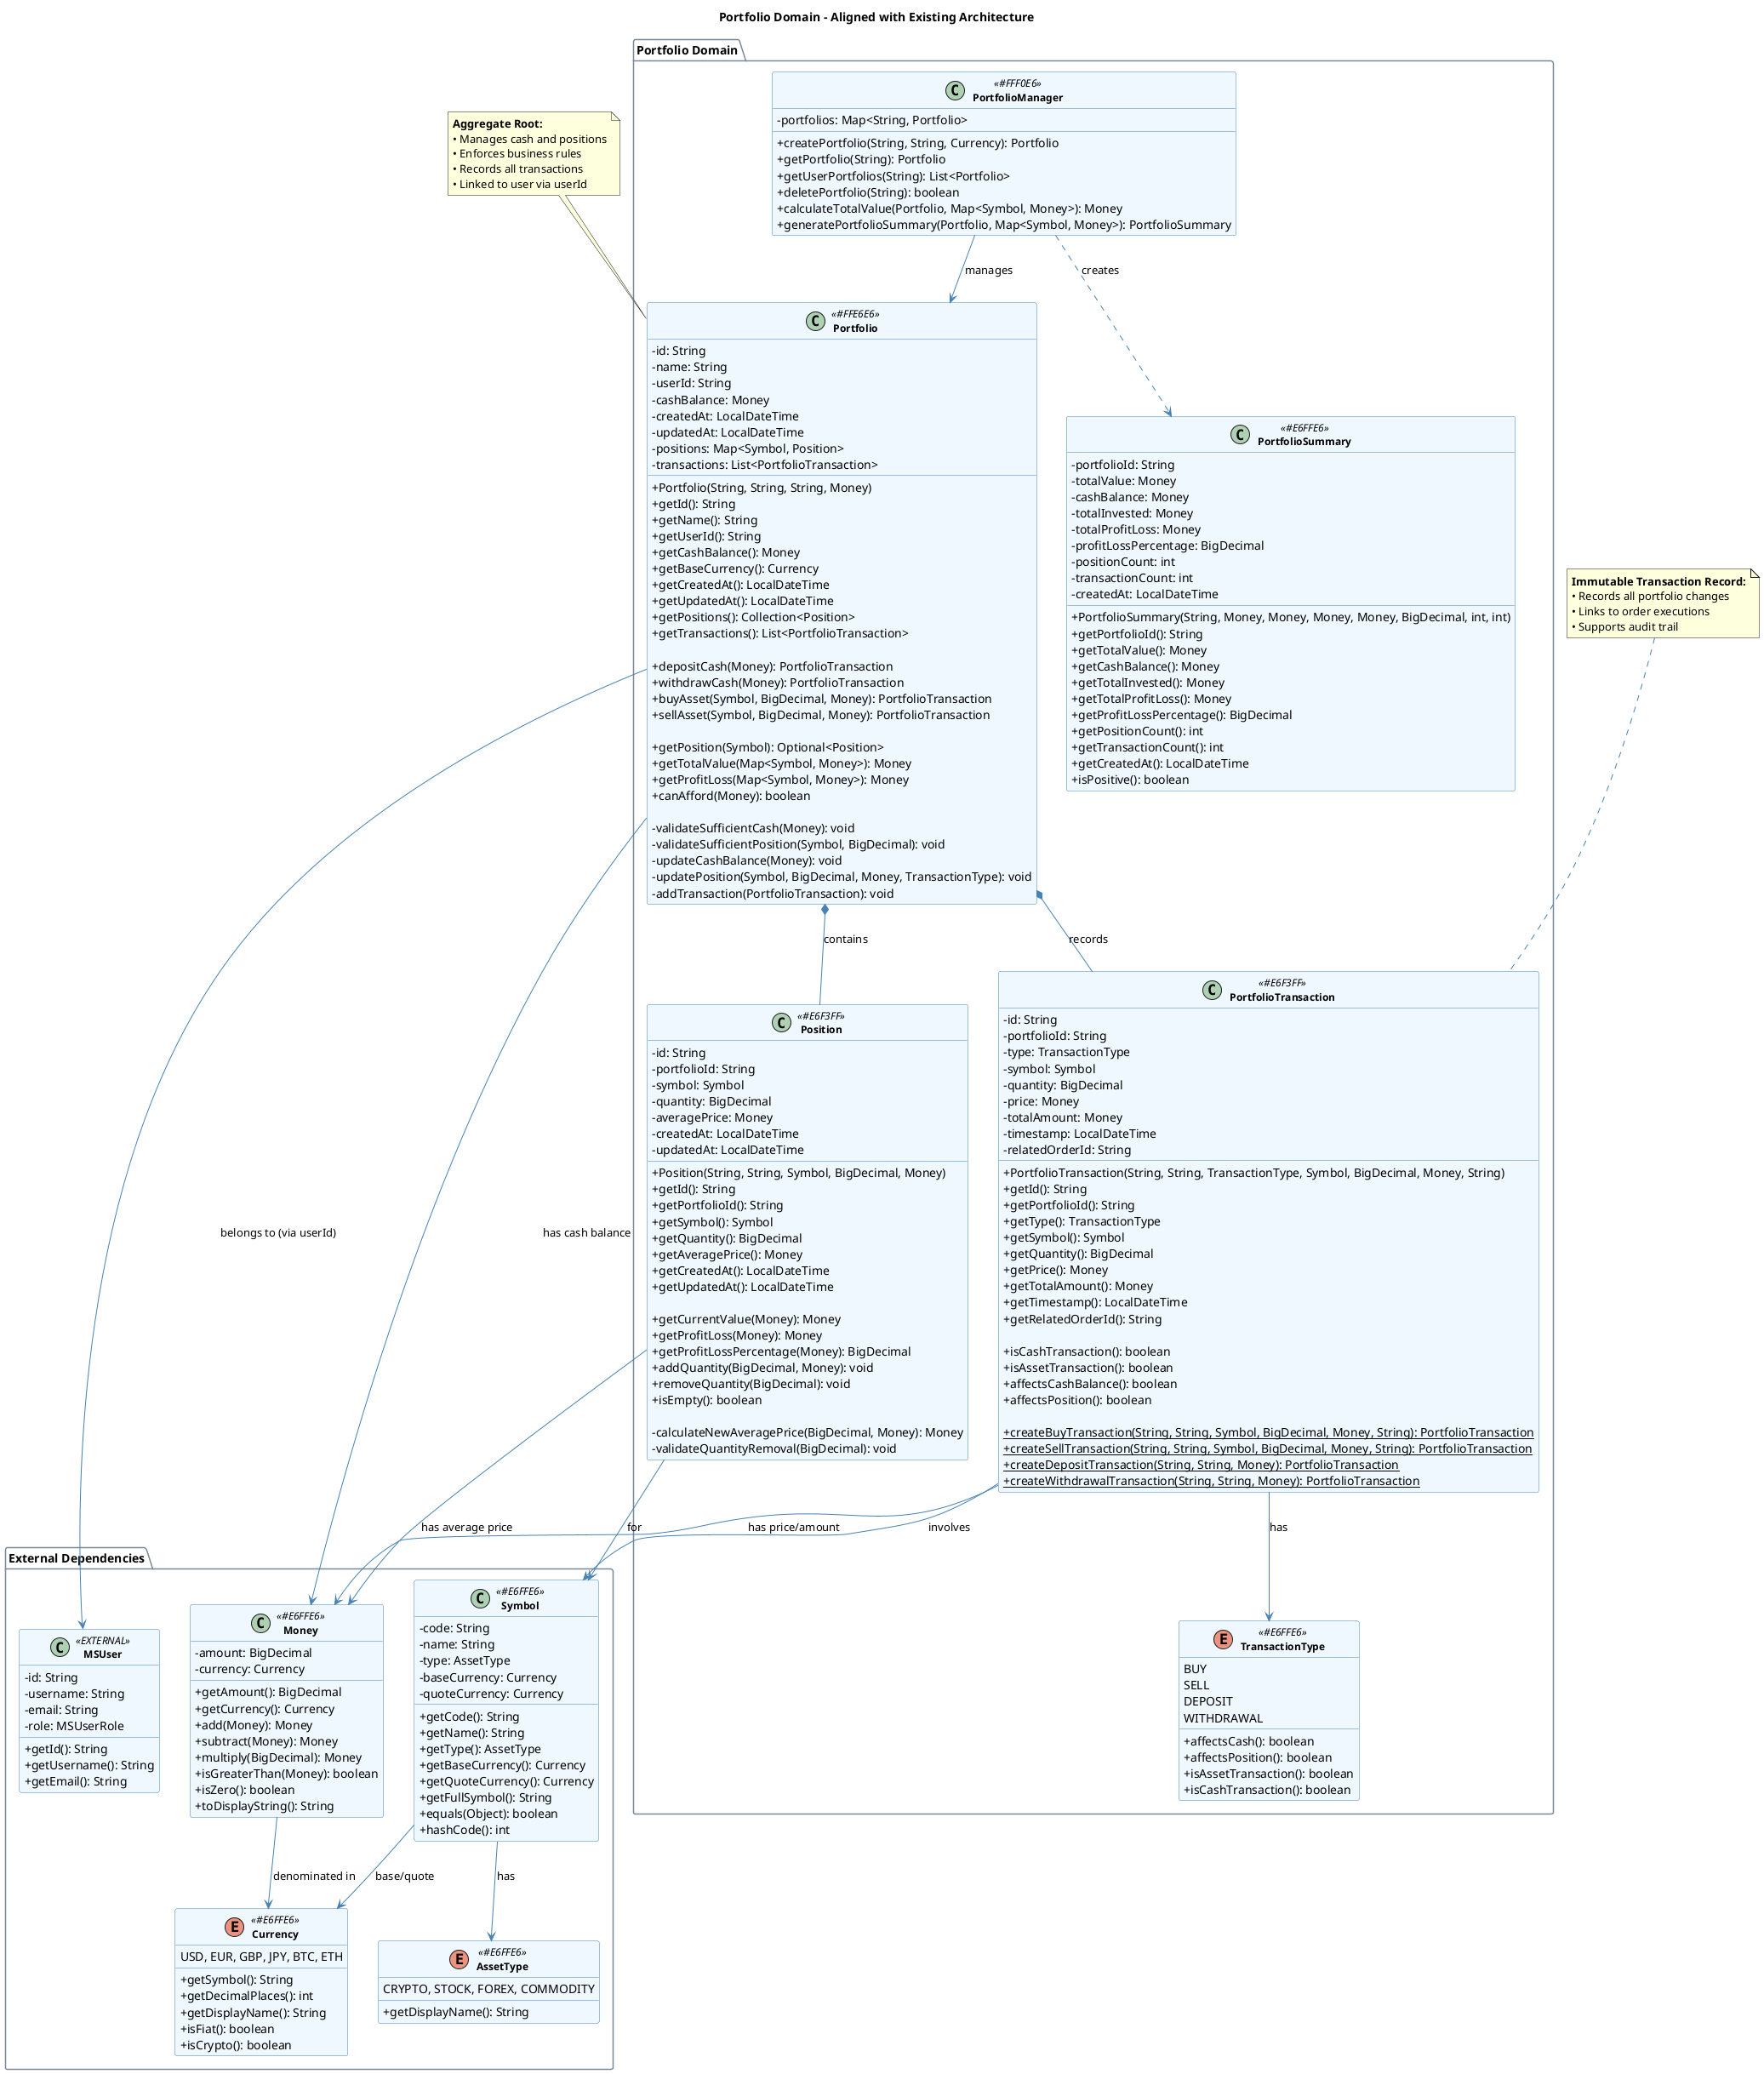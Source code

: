 @startuml Portfolio_Domain_Updated

!define AGGREGATE_ROOT #FFE6E6
!define ENTITY #E6F3FF
!define VALUE_OBJECT #E6FFE6
!define DOMAIN_SERVICE #FFF0E6
!define INTERFACE #F0E6FF

skinparam classAttributeIconSize 0
skinparam classFontStyle bold
skinparam classFontSize 12
skinparam classBackgroundColor #F0F8FF
skinparam classBorderColor #4682B4
skinparam packageBorderColor #778899
skinparam packageBackgroundColor transparent
skinparam ArrowColor #4682B4

title Portfolio Domain - Aligned with Existing Architecture

package "External Dependencies" {
    class MSUser <<EXTERNAL>> {
        -id: String
        -username: String
        -email: String
        -role: MSUserRole
        +getId(): String
        +getUsername(): String
        +getEmail(): String
    }

    class Symbol <<VALUE_OBJECT>> {
        -code: String
        -name: String
        -type: AssetType
        -baseCurrency: Currency
        -quoteCurrency: Currency
        +getCode(): String
        +getName(): String
        +getType(): AssetType
        +getBaseCurrency(): Currency
        +getQuoteCurrency(): Currency
        +getFullSymbol(): String
        +equals(Object): boolean
        +hashCode(): int
    }

    class Money <<VALUE_OBJECT>> {
        -amount: BigDecimal
        -currency: Currency
        +getAmount(): BigDecimal
        +getCurrency(): Currency
        +add(Money): Money
        +subtract(Money): Money
        +multiply(BigDecimal): Money
        +isGreaterThan(Money): boolean
        +isZero(): boolean
        +toDisplayString(): String
    }

    enum Currency <<VALUE_OBJECT>> {
        USD, EUR, GBP, JPY, BTC, ETH
        +getSymbol(): String
        +getDecimalPlaces(): int
        +getDisplayName(): String
        +isFiat(): boolean
        +isCrypto(): boolean
    }

    enum AssetType <<VALUE_OBJECT>> {
        CRYPTO, STOCK, FOREX, COMMODITY
        +getDisplayName(): String
    }
}

package "Portfolio Domain" {

    class Portfolio <<AGGREGATE_ROOT>> {
        -id: String
        -name: String
        -userId: String
        -cashBalance: Money
        -createdAt: LocalDateTime
        -updatedAt: LocalDateTime
        -positions: Map<Symbol, Position>
        -transactions: List<PortfolioTransaction>

        +Portfolio(String, String, String, Money)
        +getId(): String
        +getName(): String
        +getUserId(): String
        +getCashBalance(): Money
        +getBaseCurrency(): Currency
        +getCreatedAt(): LocalDateTime
        +getUpdatedAt(): LocalDateTime
        +getPositions(): Collection<Position>
        +getTransactions(): List<PortfolioTransaction>

        +depositCash(Money): PortfolioTransaction
        +withdrawCash(Money): PortfolioTransaction
        +buyAsset(Symbol, BigDecimal, Money): PortfolioTransaction
        +sellAsset(Symbol, BigDecimal, Money): PortfolioTransaction

        +getPosition(Symbol): Optional<Position>
        +getTotalValue(Map<Symbol, Money>): Money
        +getProfitLoss(Map<Symbol, Money>): Money
        +canAfford(Money): boolean

        -validateSufficientCash(Money): void
        -validateSufficientPosition(Symbol, BigDecimal): void
        -updateCashBalance(Money): void
        -updatePosition(Symbol, BigDecimal, Money, TransactionType): void
        -addTransaction(PortfolioTransaction): void
    }

    class Position <<ENTITY>> {
        -id: String
        -portfolioId: String
        -symbol: Symbol
        -quantity: BigDecimal
        -averagePrice: Money
        -createdAt: LocalDateTime
        -updatedAt: LocalDateTime

        +Position(String, String, Symbol, BigDecimal, Money)
        +getId(): String
        +getPortfolioId(): String
        +getSymbol(): Symbol
        +getQuantity(): BigDecimal
        +getAveragePrice(): Money
        +getCreatedAt(): LocalDateTime
        +getUpdatedAt(): LocalDateTime

        +getCurrentValue(Money): Money
        +getProfitLoss(Money): Money
        +getProfitLossPercentage(Money): BigDecimal
        +addQuantity(BigDecimal, Money): void
        +removeQuantity(BigDecimal): void
        +isEmpty(): boolean

        -calculateNewAveragePrice(BigDecimal, Money): Money
        -validateQuantityRemoval(BigDecimal): void
    }

    class PortfolioTransaction <<ENTITY>> {
        -id: String
        -portfolioId: String
        -type: TransactionType
        -symbol: Symbol
        -quantity: BigDecimal
        -price: Money
        -totalAmount: Money
        -timestamp: LocalDateTime
        -relatedOrderId: String

        +PortfolioTransaction(String, String, TransactionType, Symbol, BigDecimal, Money, String)
        +getId(): String
        +getPortfolioId(): String
        +getType(): TransactionType
        +getSymbol(): Symbol
        +getQuantity(): BigDecimal
        +getPrice(): Money
        +getTotalAmount(): Money
        +getTimestamp(): LocalDateTime
        +getRelatedOrderId(): String

        +isCashTransaction(): boolean
        +isAssetTransaction(): boolean
        +affectsCashBalance(): boolean
        +affectsPosition(): boolean

        +{static} createBuyTransaction(String, String, Symbol, BigDecimal, Money, String): PortfolioTransaction
        +{static} createSellTransaction(String, String, Symbol, BigDecimal, Money, String): PortfolioTransaction
        +{static} createDepositTransaction(String, String, Money): PortfolioTransaction
        +{static} createWithdrawalTransaction(String, String, Money): PortfolioTransaction
    }

    enum TransactionType <<VALUE_OBJECT>> {
        BUY
        SELL
        DEPOSIT
        WITHDRAWAL

        +affectsCash(): boolean
        +affectsPosition(): boolean
        +isAssetTransaction(): boolean
        +isCashTransaction(): boolean
    }

    class PortfolioManager <<DOMAIN_SERVICE>> {
        -portfolios: Map<String, Portfolio>

        +createPortfolio(String, String, Currency): Portfolio
        +getPortfolio(String): Portfolio
        +getUserPortfolios(String): List<Portfolio>
        +deletePortfolio(String): boolean
        +calculateTotalValue(Portfolio, Map<Symbol, Money>): Money
        +generatePortfolioSummary(Portfolio, Map<Symbol, Money>): PortfolioSummary
    }

    class PortfolioSummary <<VALUE_OBJECT>> {
        -portfolioId: String
        -totalValue: Money
        -cashBalance: Money
        -totalInvested: Money
        -totalProfitLoss: Money
        -profitLossPercentage: BigDecimal
        -positionCount: int
        -transactionCount: int
        -createdAt: LocalDateTime

        +PortfolioSummary(String, Money, Money, Money, Money, BigDecimal, int, int)
        +getPortfolioId(): String
        +getTotalValue(): Money
        +getCashBalance(): Money
        +getTotalInvested(): Money
        +getTotalProfitLoss(): Money
        +getProfitLossPercentage(): BigDecimal
        +getPositionCount(): int
        +getTransactionCount(): int
        +getCreatedAt(): LocalDateTime
        +isPositive(): boolean
    }
}

' Relationships
Portfolio *-- Position : contains
Portfolio *-- PortfolioTransaction : records
Portfolio --> Money : has cash balance
Portfolio --> MSUser : belongs to (via userId)

Position --> Symbol : for
Position --> Money : has average price

PortfolioTransaction --> TransactionType : has
PortfolioTransaction --> Symbol : involves
PortfolioTransaction --> Money : has price/amount

PortfolioManager --> Portfolio : manages
PortfolioManager ..> PortfolioSummary : creates

Symbol --> AssetType : has
Symbol --> Currency : base/quote
Money --> Currency : denominated in

note top of Portfolio
  **Aggregate Root:**
  • Manages cash and positions
  • Enforces business rules
  • Records all transactions
  • Linked to user via userId
end note

note top of PortfolioTransaction
  **Immutable Transaction Record:**
  • Records all portfolio changes
  • Links to order executions
  • Supports audit trail
end note

@enduml